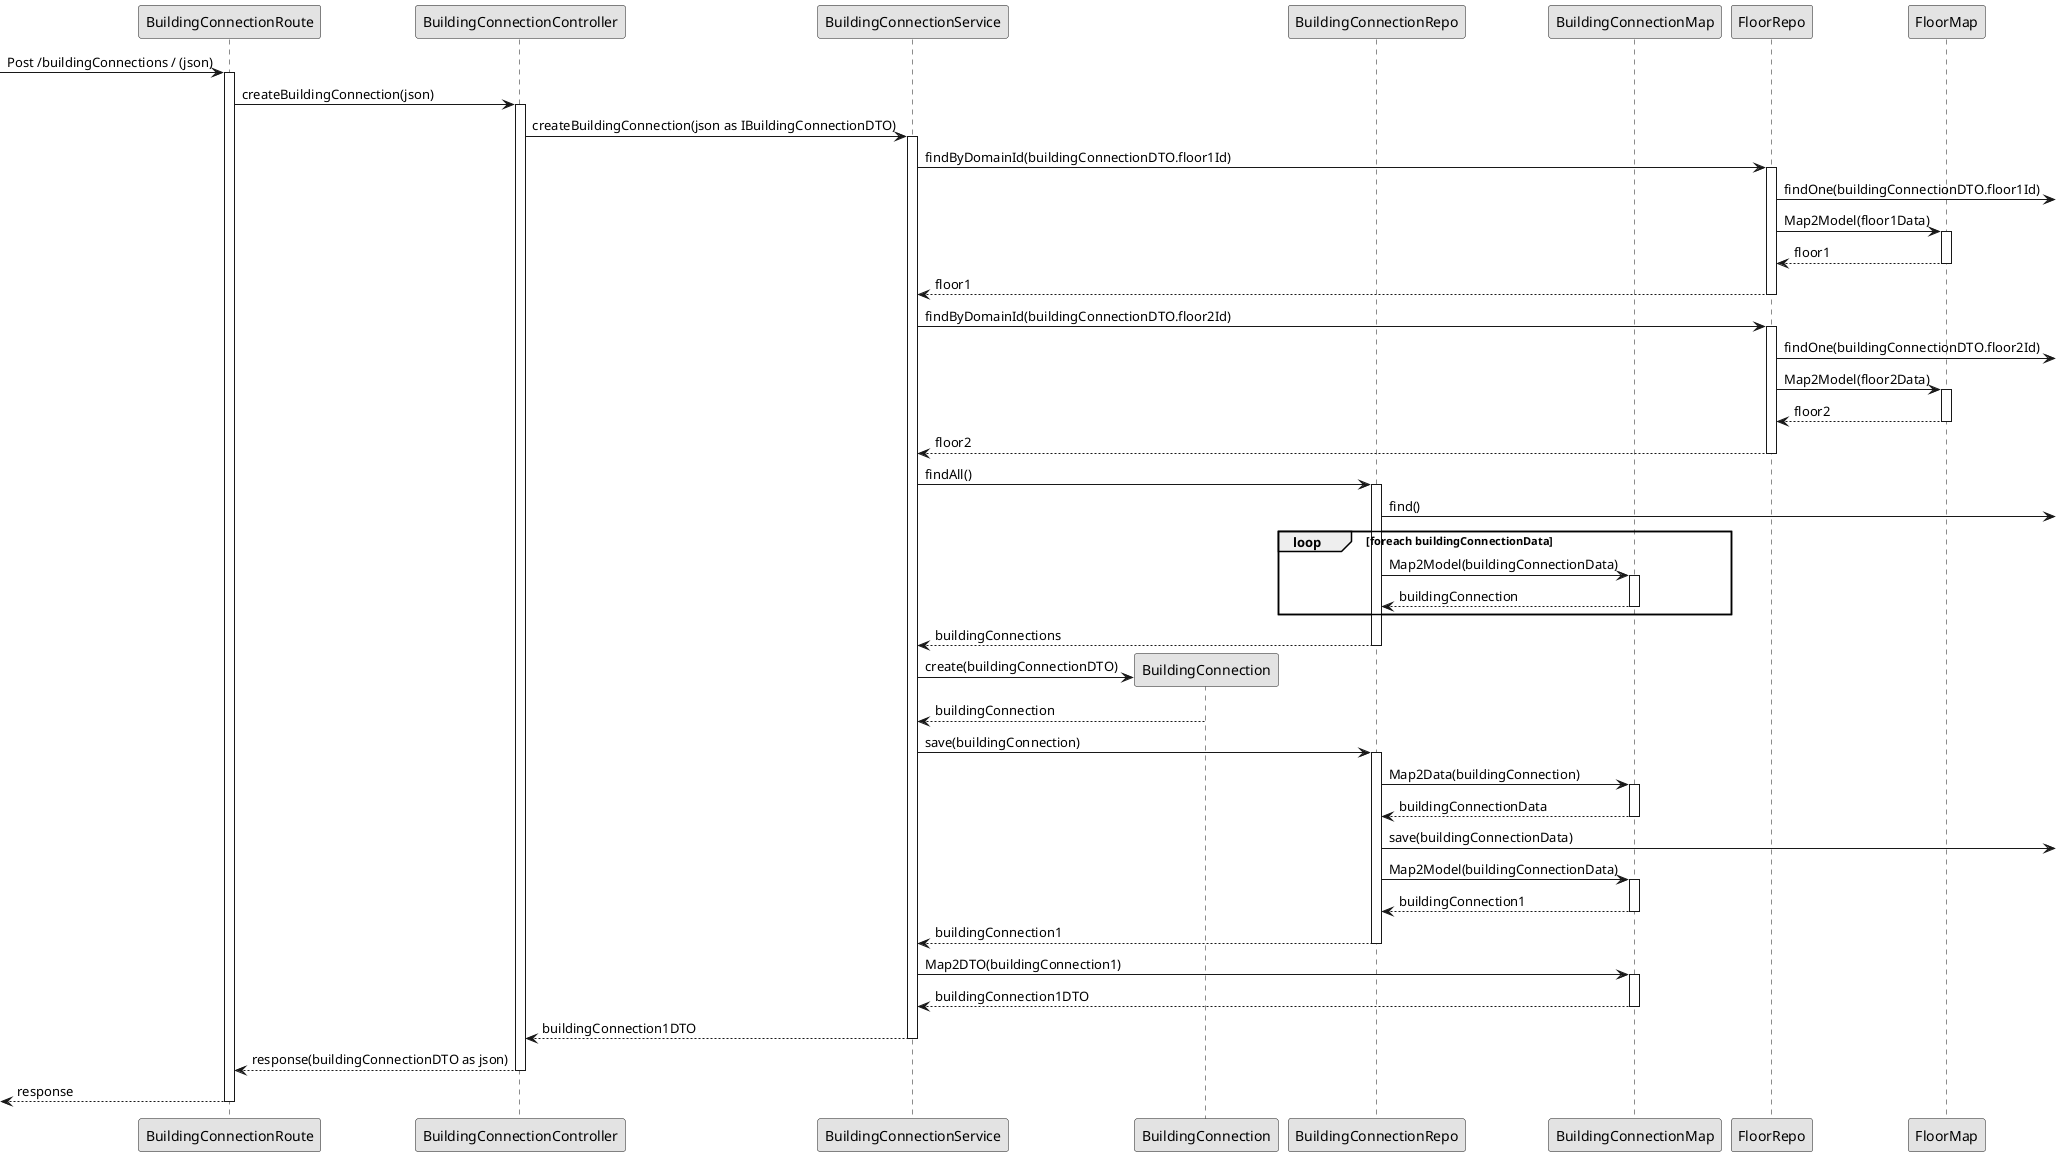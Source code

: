 @startuml
'http://plantuml.com/skinparam.html
skinparam monochrome true
skinparam packageStyle rect
skinparam shadowing false


participant BuildingConnectionRoute  as route
participant BuildingConnectionController as controller
participant BuildingConnectionService as service
participant BuildingConnection as domain
participant BuildingConnectionRepo as repo
participant BuildingConnectionMap as mapper
participant FloorRepo as repoFloor
participant FloorMap as mapperFloor



-> route: Post /buildingConnections / (json)
activate route
  route->controller: createBuildingConnection(json)
  activate controller
    controller ->service:createBuildingConnection(json as IBuildingConnectionDTO)
    activate service
    service->repoFloor:findByDomainId(buildingConnectionDTO.floor1Id)
    activate repoFloor
    repoFloor -> :findOne(buildingConnectionDTO.floor1Id)
    repoFloor -> mapperFloor:Map2Model(floor1Data)
    activate mapperFloor
    mapperFloor --> repoFloor:floor1
    deactivate
    repoFloor  --> service:floor1
    deactivate
    service->repoFloor:findByDomainId(buildingConnectionDTO.floor2Id)
    activate repoFloor
    repoFloor -> :findOne(buildingConnectionDTO.floor2Id)
    repoFloor -> mapperFloor:Map2Model(floor2Data)
    activate mapperFloor
    mapperFloor --> repoFloor:floor2
    deactivate
    repoFloor  --> service:floor2
    deactivate
    service -> repo:findAll()
    activate repo
    repo ->:find()
    loop foreach buildingConnectionData
    repo -> mapper:Map2Model(buildingConnectionData)
    activate mapper
    mapper --> repo:buildingConnection
    deactivate
    end
    repo --> service : buildingConnections
    deactivate
    service -> domain**:create(buildingConnectionDTO)
    domain --> service:buildingConnection
    service -> repo:save(buildingConnection)
    activate  repo
    repo -> mapper:Map2Data(buildingConnection)
    activate mapper
    mapper --> repo:buildingConnectionData
    deactivate
    repo -> : save(buildingConnectionData)
    repo -> mapper:Map2Model(buildingConnectionData)     
    activate mapper
    mapper --> repo:buildingConnection1
    deactivate
    repo --> service: buildingConnection1
    deactivate
    service -> mapper:Map2DTO(buildingConnection1)
    activate mapper
    mapper--> service:buildingConnection1DTO
    deactivate
    service --> controller:buildingConnection1DTO
    deactivate
    controller --> route:response(buildingConnectionDTO as json)
    deactivate
    <-- route:response
    deactivate





@enduml